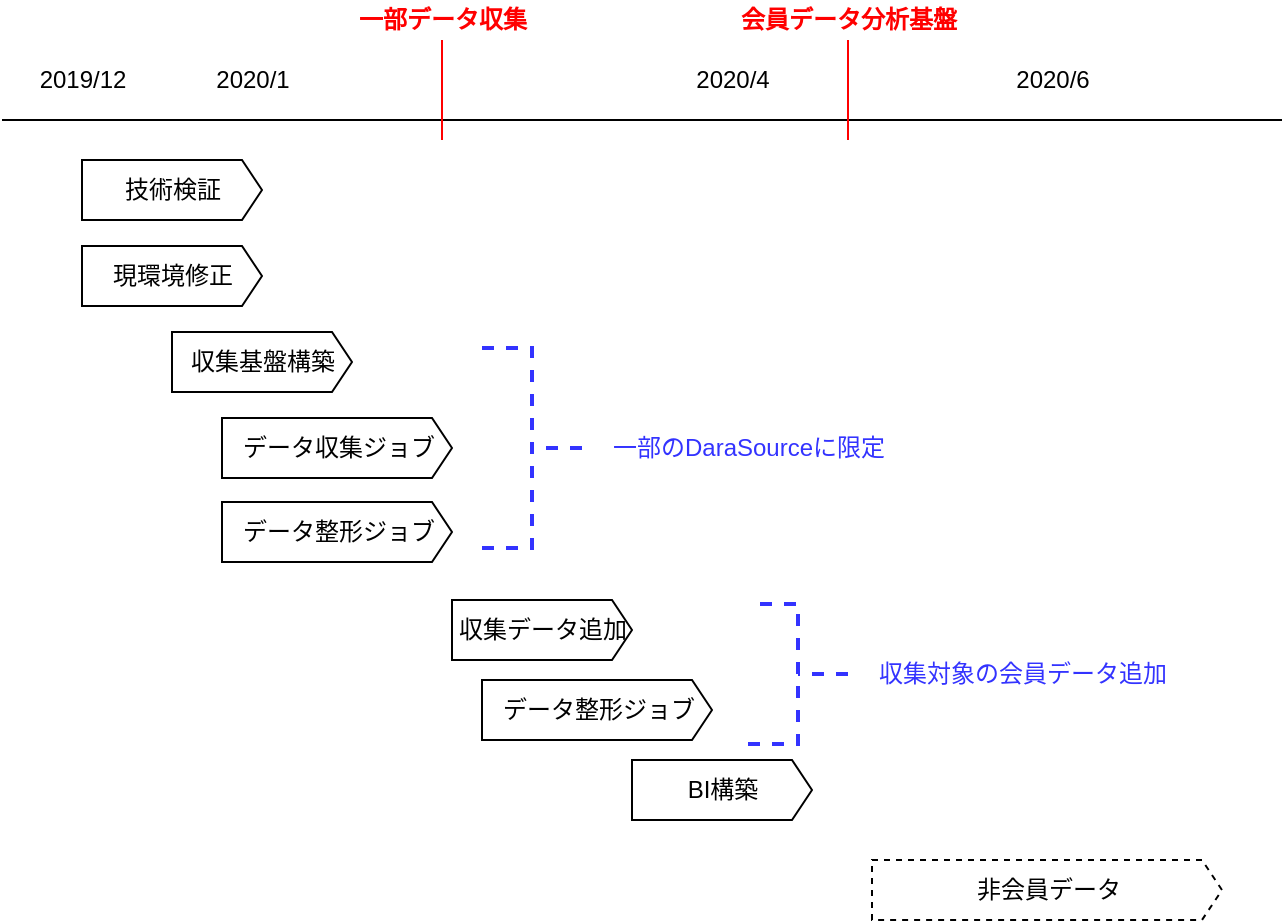 <mxfile version="12.3.0" type="github" pages="1">
  <diagram id="f25Wr2QI4GVEpHFz4Gb7" name="Page-1">
    <mxGraphModel dx="946" dy="542" grid="1" gridSize="10" guides="1" tooltips="1" connect="1" arrows="1" fold="1" page="1" pageScale="1" pageWidth="827" pageHeight="1169" math="0" shadow="0">
      <root>
        <mxCell id="0"/>
        <mxCell id="1" parent="0"/>
        <mxCell id="pMappQF-4qJ4HOfABm6f-1" value="" style="endArrow=none;html=1;" edge="1" parent="1">
          <mxGeometry width="50" height="50" relative="1" as="geometry">
            <mxPoint x="40" y="80" as="sourcePoint"/>
            <mxPoint x="680" y="80" as="targetPoint"/>
          </mxGeometry>
        </mxCell>
        <mxCell id="pMappQF-4qJ4HOfABm6f-2" value="2019/12" style="text;html=1;resizable=0;autosize=1;align=center;verticalAlign=middle;points=[];fillColor=none;strokeColor=none;rounded=0;" vertex="1" parent="1">
          <mxGeometry x="50" y="50" width="60" height="20" as="geometry"/>
        </mxCell>
        <mxCell id="pMappQF-4qJ4HOfABm6f-3" value="2020/1" style="text;html=1;resizable=0;autosize=1;align=center;verticalAlign=middle;points=[];fillColor=none;strokeColor=none;rounded=0;" vertex="1" parent="1">
          <mxGeometry x="140" y="50" width="50" height="20" as="geometry"/>
        </mxCell>
        <mxCell id="pMappQF-4qJ4HOfABm6f-4" value="2020/4&lt;br&gt;" style="text;html=1;resizable=0;autosize=1;align=center;verticalAlign=middle;points=[];fillColor=none;strokeColor=none;rounded=0;" vertex="1" parent="1">
          <mxGeometry x="380" y="50" width="50" height="20" as="geometry"/>
        </mxCell>
        <mxCell id="pMappQF-4qJ4HOfABm6f-5" value="2020/6" style="text;html=1;resizable=0;autosize=1;align=center;verticalAlign=middle;points=[];fillColor=none;strokeColor=none;rounded=0;" vertex="1" parent="1">
          <mxGeometry x="540" y="50" width="50" height="20" as="geometry"/>
        </mxCell>
        <mxCell id="pMappQF-4qJ4HOfABm6f-6" value="技術検証" style="html=1;shadow=0;dashed=0;align=center;verticalAlign=middle;shape=mxgraph.arrows2.arrow;dy=0;dx=10;notch=0;" vertex="1" parent="1">
          <mxGeometry x="80" y="100" width="90" height="30" as="geometry"/>
        </mxCell>
        <mxCell id="pMappQF-4qJ4HOfABm6f-7" value="収集基盤構築" style="html=1;shadow=0;dashed=0;align=center;verticalAlign=middle;shape=mxgraph.arrows2.arrow;dy=0;dx=10;notch=0;" vertex="1" parent="1">
          <mxGeometry x="125" y="186" width="90" height="30" as="geometry"/>
        </mxCell>
        <mxCell id="pMappQF-4qJ4HOfABm6f-8" value="データ収集ジョブ" style="html=1;shadow=0;dashed=0;align=center;verticalAlign=middle;shape=mxgraph.arrows2.arrow;dy=0;dx=10;notch=0;" vertex="1" parent="1">
          <mxGeometry x="150" y="229" width="115" height="30" as="geometry"/>
        </mxCell>
        <mxCell id="pMappQF-4qJ4HOfABm6f-9" value="データ整形ジョブ" style="html=1;shadow=0;dashed=0;align=center;verticalAlign=middle;shape=mxgraph.arrows2.arrow;dy=0;dx=10;notch=0;" vertex="1" parent="1">
          <mxGeometry x="150" y="271" width="115" height="30" as="geometry"/>
        </mxCell>
        <mxCell id="pMappQF-4qJ4HOfABm6f-11" value="現環境修正" style="html=1;shadow=0;dashed=0;align=center;verticalAlign=middle;shape=mxgraph.arrows2.arrow;dy=0;dx=10;notch=0;" vertex="1" parent="1">
          <mxGeometry x="80" y="143" width="90" height="30" as="geometry"/>
        </mxCell>
        <mxCell id="pMappQF-4qJ4HOfABm6f-12" value="" style="strokeWidth=2;html=1;shape=mxgraph.flowchart.annotation_2;align=left;labelPosition=right;pointerEvents=1;direction=west;dashed=1;strokeColor=#3333FF;" vertex="1" parent="1">
          <mxGeometry x="280" y="194" width="50" height="100" as="geometry"/>
        </mxCell>
        <mxCell id="pMappQF-4qJ4HOfABm6f-14" value="一部のDaraSourceに限定" style="text;html=1;resizable=0;autosize=1;align=center;verticalAlign=middle;points=[];fillColor=none;strokeColor=none;rounded=0;fontColor=#3333FF;" vertex="1" parent="1">
          <mxGeometry x="338" y="234" width="150" height="20" as="geometry"/>
        </mxCell>
        <mxCell id="pMappQF-4qJ4HOfABm6f-15" value="収集データ追加" style="html=1;shadow=0;dashed=0;align=center;verticalAlign=middle;shape=mxgraph.arrows2.arrow;dy=0;dx=10;notch=0;" vertex="1" parent="1">
          <mxGeometry x="265" y="320" width="90" height="30" as="geometry"/>
        </mxCell>
        <mxCell id="pMappQF-4qJ4HOfABm6f-16" value="BI構築" style="html=1;shadow=0;dashed=0;align=center;verticalAlign=middle;shape=mxgraph.arrows2.arrow;dy=0;dx=10;notch=0;" vertex="1" parent="1">
          <mxGeometry x="355" y="400" width="90" height="30" as="geometry"/>
        </mxCell>
        <mxCell id="pMappQF-4qJ4HOfABm6f-17" value="データ整形ジョブ" style="html=1;shadow=0;dashed=0;align=center;verticalAlign=middle;shape=mxgraph.arrows2.arrow;dy=0;dx=10;notch=0;" vertex="1" parent="1">
          <mxGeometry x="280" y="360" width="115" height="30" as="geometry"/>
        </mxCell>
        <mxCell id="pMappQF-4qJ4HOfABm6f-18" value="" style="endArrow=none;html=1;strokeColor=#FF0000;" edge="1" parent="1">
          <mxGeometry width="50" height="50" relative="1" as="geometry">
            <mxPoint x="260" y="90" as="sourcePoint"/>
            <mxPoint x="260" y="40" as="targetPoint"/>
          </mxGeometry>
        </mxCell>
        <mxCell id="pMappQF-4qJ4HOfABm6f-19" value="一部データ収集" style="text;html=1;resizable=0;autosize=1;align=center;verticalAlign=middle;points=[];fillColor=none;strokeColor=none;rounded=0;fontColor=#FF0000;fontStyle=1" vertex="1" parent="1">
          <mxGeometry x="210" y="20" width="100" height="20" as="geometry"/>
        </mxCell>
        <mxCell id="pMappQF-4qJ4HOfABm6f-20" value="非会員データ" style="html=1;shadow=0;dashed=1;align=center;verticalAlign=middle;shape=mxgraph.arrows2.arrow;dy=0;dx=10;notch=0;" vertex="1" parent="1">
          <mxGeometry x="475" y="450" width="175" height="30" as="geometry"/>
        </mxCell>
        <mxCell id="pMappQF-4qJ4HOfABm6f-21" value="" style="endArrow=none;html=1;strokeColor=#FF0000;" edge="1" parent="1">
          <mxGeometry width="50" height="50" relative="1" as="geometry">
            <mxPoint x="463" y="90" as="sourcePoint"/>
            <mxPoint x="463" y="40" as="targetPoint"/>
          </mxGeometry>
        </mxCell>
        <mxCell id="pMappQF-4qJ4HOfABm6f-22" value="会員データ分析基盤" style="text;html=1;resizable=0;autosize=1;align=center;verticalAlign=middle;points=[];fillColor=none;strokeColor=none;rounded=0;fontColor=#FF0000;fontStyle=1" vertex="1" parent="1">
          <mxGeometry x="403" y="20" width="120" height="20" as="geometry"/>
        </mxCell>
        <mxCell id="pMappQF-4qJ4HOfABm6f-25" value="" style="strokeWidth=2;html=1;shape=mxgraph.flowchart.annotation_2;align=left;labelPosition=right;pointerEvents=1;direction=west;dashed=1;strokeColor=#3333FF;" vertex="1" parent="1">
          <mxGeometry x="413" y="322" width="50" height="70" as="geometry"/>
        </mxCell>
        <mxCell id="pMappQF-4qJ4HOfABm6f-26" value="収集対象の会員データ追加" style="text;html=1;resizable=0;autosize=1;align=center;verticalAlign=middle;points=[];fillColor=none;strokeColor=none;rounded=0;fontColor=#3333FF;" vertex="1" parent="1">
          <mxGeometry x="470" y="347" width="160" height="20" as="geometry"/>
        </mxCell>
      </root>
    </mxGraphModel>
  </diagram>
</mxfile>
